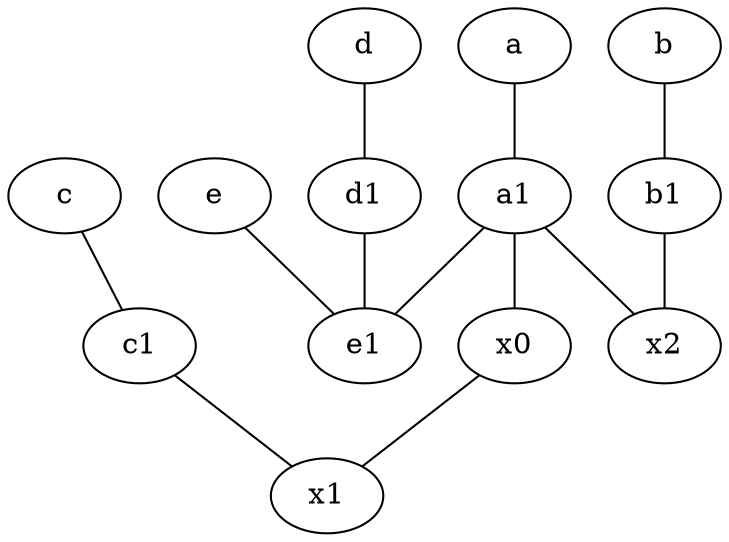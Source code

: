 graph {
	node [labelfontsize=50]
	c [labelfontsize=50 pos="4.5,2!"]
	b1 [labelfontsize=50 pos="9,4!"]
	a1 [labelfontsize=50 pos="8,3!"]
	e1 [labelfontsize=50 pos="7,7!"]
	x2 [labelfontsize=50]
	x0 [labelfontsize=50]
	x1 [labelfontsize=50]
	d1 [labelfontsize=50 pos="3,5!"]
	c1 [labelfontsize=50 pos="4.5,3!"]
	c -- c1
	d1 -- e1
	b -- b1
	x0 -- x1
	d -- d1
	a -- a1
	a1 -- x2
	e -- e1
	b1 -- x2
	c1 -- x1
	a1 -- e1
	a1 -- x0
}
